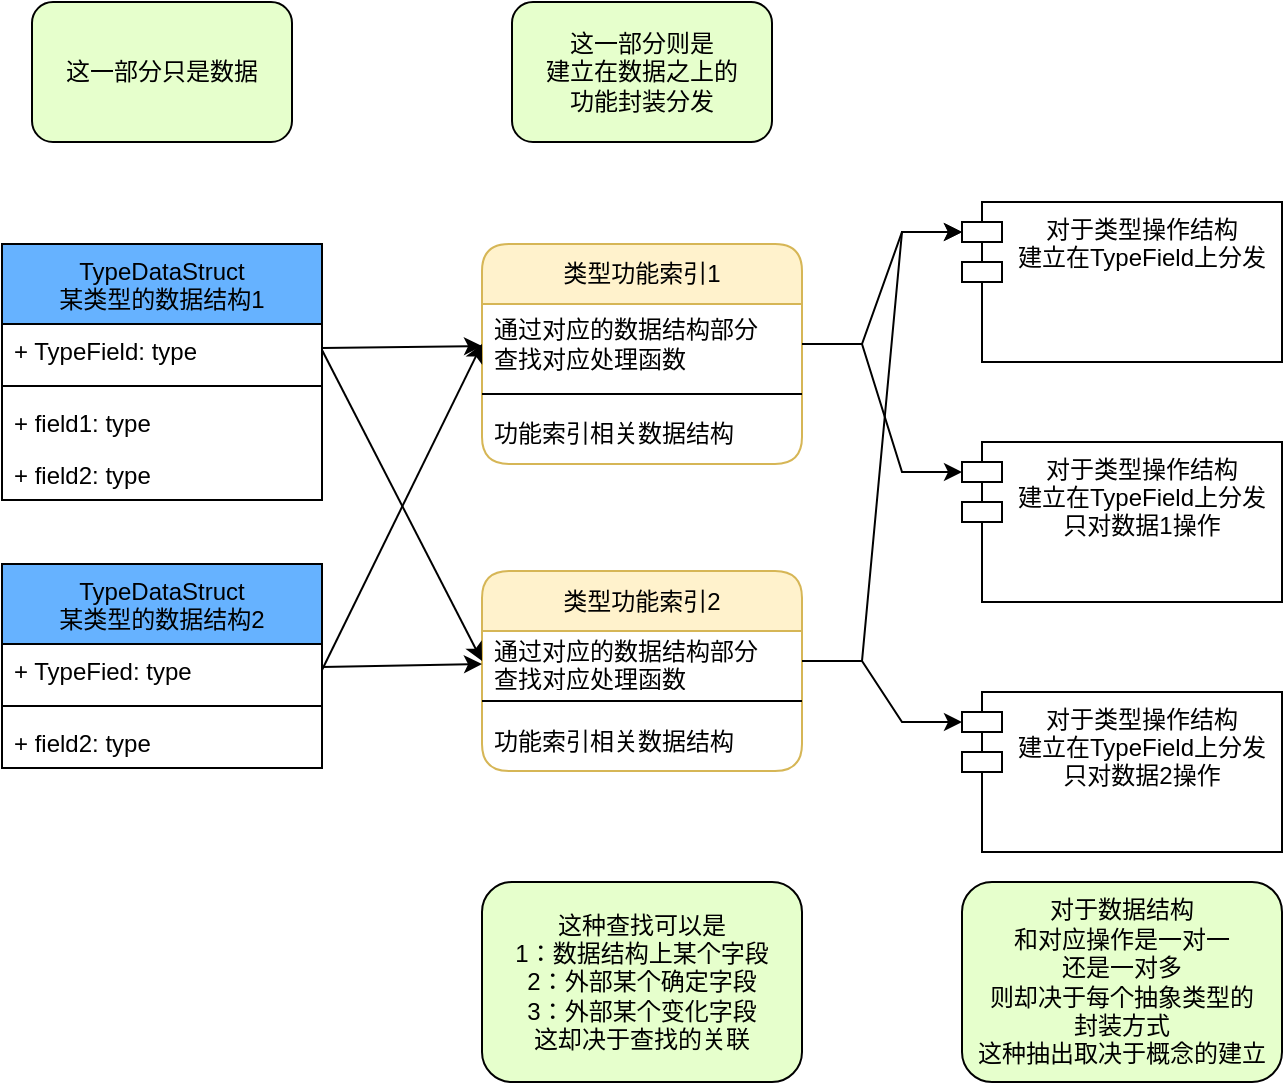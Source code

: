 <mxfile version="21.6.8" type="device">
  <diagram id="eQQDTrtry59XyCWPNwvL" name="第 1 页">
    <mxGraphModel dx="1430" dy="830" grid="1" gridSize="10" guides="1" tooltips="1" connect="1" arrows="1" fold="1" page="1" pageScale="1" pageWidth="827" pageHeight="1169" math="0" shadow="0">
      <root>
        <mxCell id="0" />
        <mxCell id="1" parent="0" />
        <mxCell id="2pMauljGCm3Ui9Wh5JWG-5" value="TypeDataStruct&#xa;某类型的数据结构1" style="swimlane;fontStyle=0;childLayout=stackLayout;horizontal=1;startSize=40;fillColor=#66B2FF;horizontalStack=0;resizeParent=1;resizeParentMax=0;resizeLast=0;collapsible=1;marginBottom=0;" parent="1" vertex="1">
          <mxGeometry x="40" y="321" width="160" height="128" as="geometry" />
        </mxCell>
        <mxCell id="2pMauljGCm3Ui9Wh5JWG-6" value="+ TypeField: type" style="text;strokeColor=none;fillColor=none;align=left;verticalAlign=top;spacingLeft=4;spacingRight=4;overflow=hidden;rotatable=0;points=[[0,0.5],[1,0.5]];portConstraint=eastwest;" parent="2pMauljGCm3Ui9Wh5JWG-5" vertex="1">
          <mxGeometry y="40" width="160" height="26" as="geometry" />
        </mxCell>
        <mxCell id="Z1zpR1xuvJ2_0TW8Awom-9" value="" style="line;strokeWidth=1;html=1;perimeter=backbonePerimeter;points=[];outlineConnect=0;" vertex="1" parent="2pMauljGCm3Ui9Wh5JWG-5">
          <mxGeometry y="66" width="160" height="10" as="geometry" />
        </mxCell>
        <mxCell id="2pMauljGCm3Ui9Wh5JWG-7" value="+ field1: type" style="text;strokeColor=none;fillColor=none;align=left;verticalAlign=top;spacingLeft=4;spacingRight=4;overflow=hidden;rotatable=0;points=[[0,0.5],[1,0.5]];portConstraint=eastwest;" parent="2pMauljGCm3Ui9Wh5JWG-5" vertex="1">
          <mxGeometry y="76" width="160" height="26" as="geometry" />
        </mxCell>
        <mxCell id="2pMauljGCm3Ui9Wh5JWG-8" value="+ field2: type" style="text;strokeColor=none;fillColor=none;align=left;verticalAlign=top;spacingLeft=4;spacingRight=4;overflow=hidden;rotatable=0;points=[[0,0.5],[1,0.5]];portConstraint=eastwest;" parent="2pMauljGCm3Ui9Wh5JWG-5" vertex="1">
          <mxGeometry y="102" width="160" height="26" as="geometry" />
        </mxCell>
        <mxCell id="2pMauljGCm3Ui9Wh5JWG-9" value="对于类型操作结构&#xa;建立在TypeField上分发" style="shape=module;align=left;spacingLeft=20;align=center;verticalAlign=top;" parent="1" vertex="1">
          <mxGeometry x="520" y="300" width="160" height="80" as="geometry" />
        </mxCell>
        <mxCell id="2pMauljGCm3Ui9Wh5JWG-10" value="TypeDataStruct&#xa;某类型的数据结构2" style="swimlane;fontStyle=0;childLayout=stackLayout;horizontal=1;startSize=40;fillColor=#66B2FF;horizontalStack=0;resizeParent=1;resizeParentMax=0;resizeLast=0;collapsible=1;marginBottom=0;" parent="1" vertex="1">
          <mxGeometry x="40" y="481" width="160" height="102" as="geometry" />
        </mxCell>
        <mxCell id="2pMauljGCm3Ui9Wh5JWG-11" value="+ TypeFied: type" style="text;strokeColor=none;fillColor=none;align=left;verticalAlign=top;spacingLeft=4;spacingRight=4;overflow=hidden;rotatable=0;points=[[0,0.5],[1,0.5]];portConstraint=eastwest;" parent="2pMauljGCm3Ui9Wh5JWG-10" vertex="1">
          <mxGeometry y="40" width="160" height="26" as="geometry" />
        </mxCell>
        <mxCell id="Z1zpR1xuvJ2_0TW8Awom-18" value="" style="line;strokeWidth=1;html=1;perimeter=backbonePerimeter;points=[];outlineConnect=0;" vertex="1" parent="2pMauljGCm3Ui9Wh5JWG-10">
          <mxGeometry y="66" width="160" height="10" as="geometry" />
        </mxCell>
        <mxCell id="2pMauljGCm3Ui9Wh5JWG-12" value="+ field2: type" style="text;strokeColor=none;fillColor=none;align=left;verticalAlign=top;spacingLeft=4;spacingRight=4;overflow=hidden;rotatable=0;points=[[0,0.5],[1,0.5]];portConstraint=eastwest;" parent="2pMauljGCm3Ui9Wh5JWG-10" vertex="1">
          <mxGeometry y="76" width="160" height="26" as="geometry" />
        </mxCell>
        <mxCell id="2pMauljGCm3Ui9Wh5JWG-15" value="对于类型操作结构&#xa;建立在TypeField上分发&#xa;只对数据1操作" style="shape=module;align=left;spacingLeft=20;align=center;verticalAlign=top;" parent="1" vertex="1">
          <mxGeometry x="520" y="420" width="160" height="80" as="geometry" />
        </mxCell>
        <mxCell id="2pMauljGCm3Ui9Wh5JWG-16" value="对于类型操作结构&#xa;建立在TypeField上分发&#xa;只对数据2操作" style="shape=module;align=left;spacingLeft=20;align=center;verticalAlign=top;" parent="1" vertex="1">
          <mxGeometry x="520" y="545" width="160" height="80" as="geometry" />
        </mxCell>
        <mxCell id="2pMauljGCm3Ui9Wh5JWG-18" value="这种查找可以是&lt;br&gt;1：数据结构上某个字段&lt;br&gt;2：外部某个确定字段&lt;br&gt;3：外部某个变化字段&lt;br&gt;这却决于查找的关联" style="rounded=1;whiteSpace=wrap;html=1;fillColor=#E6FFCC;" parent="1" vertex="1">
          <mxGeometry x="280" y="640" width="160" height="100" as="geometry" />
        </mxCell>
        <mxCell id="2pMauljGCm3Ui9Wh5JWG-24" value="对于数据结构&lt;br&gt;和对应操作是一对一&lt;br&gt;还是一对多&lt;br&gt;则却决于每个抽象类型的&lt;br&gt;封装方式&lt;br&gt;这种抽出取决于概念的建立" style="rounded=1;whiteSpace=wrap;html=1;fillColor=#E6FFCC;" parent="1" vertex="1">
          <mxGeometry x="520" y="640" width="160" height="100" as="geometry" />
        </mxCell>
        <mxCell id="Z1zpR1xuvJ2_0TW8Awom-2" value="类型功能索引1" style="swimlane;fontStyle=0;childLayout=stackLayout;horizontal=1;startSize=30;horizontalStack=0;resizeParent=1;resizeParentMax=0;resizeLast=0;collapsible=1;marginBottom=0;whiteSpace=wrap;html=1;rounded=1;fillColor=#fff2cc;strokeColor=#d6b656;" vertex="1" parent="1">
          <mxGeometry x="280" y="321" width="160" height="110" as="geometry" />
        </mxCell>
        <mxCell id="Z1zpR1xuvJ2_0TW8Awom-4" value="通过对应的数据结构部分&lt;br style=&quot;border-color: var(--border-color);&quot;&gt;&lt;span style=&quot;&quot;&gt;查找对应处理函数&lt;/span&gt;" style="text;strokeColor=none;fillColor=none;align=left;verticalAlign=middle;spacingLeft=4;spacingRight=4;overflow=hidden;points=[[0,0.5],[1,0.5]];portConstraint=eastwest;rotatable=0;whiteSpace=wrap;html=1;" vertex="1" parent="Z1zpR1xuvJ2_0TW8Awom-2">
          <mxGeometry y="30" width="160" height="40" as="geometry" />
        </mxCell>
        <mxCell id="Z1zpR1xuvJ2_0TW8Awom-7" value="" style="line;strokeWidth=1;html=1;perimeter=backbonePerimeter;points=[];outlineConnect=0;" vertex="1" parent="Z1zpR1xuvJ2_0TW8Awom-2">
          <mxGeometry y="70" width="160" height="10" as="geometry" />
        </mxCell>
        <mxCell id="Z1zpR1xuvJ2_0TW8Awom-5" value="功能索引相关数据结构" style="text;strokeColor=none;fillColor=none;align=left;verticalAlign=middle;spacingLeft=4;spacingRight=4;overflow=hidden;points=[[0,0.5],[1,0.5]];portConstraint=eastwest;rotatable=0;whiteSpace=wrap;html=1;" vertex="1" parent="Z1zpR1xuvJ2_0TW8Awom-2">
          <mxGeometry y="80" width="160" height="30" as="geometry" />
        </mxCell>
        <mxCell id="Z1zpR1xuvJ2_0TW8Awom-13" value="类型功能索引2" style="swimlane;fontStyle=0;childLayout=stackLayout;horizontal=1;startSize=30;horizontalStack=0;resizeParent=1;resizeParentMax=0;resizeLast=0;collapsible=1;marginBottom=0;whiteSpace=wrap;html=1;rounded=1;fillColor=#fff2cc;strokeColor=#d6b656;" vertex="1" parent="1">
          <mxGeometry x="280" y="484.5" width="160" height="100" as="geometry" />
        </mxCell>
        <mxCell id="Z1zpR1xuvJ2_0TW8Awom-14" value="通过对应的数据结构部分&lt;br style=&quot;border-color: var(--border-color);&quot;&gt;&lt;span style=&quot;&quot;&gt;查找对应处理函数&lt;/span&gt;" style="text;strokeColor=none;fillColor=none;align=left;verticalAlign=middle;spacingLeft=4;spacingRight=4;overflow=hidden;points=[[0,0.5],[1,0.5]];portConstraint=eastwest;rotatable=0;whiteSpace=wrap;html=1;" vertex="1" parent="Z1zpR1xuvJ2_0TW8Awom-13">
          <mxGeometry y="30" width="160" height="30" as="geometry" />
        </mxCell>
        <mxCell id="Z1zpR1xuvJ2_0TW8Awom-15" value="" style="line;strokeWidth=1;html=1;perimeter=backbonePerimeter;points=[];outlineConnect=0;" vertex="1" parent="Z1zpR1xuvJ2_0TW8Awom-13">
          <mxGeometry y="60" width="160" height="10" as="geometry" />
        </mxCell>
        <mxCell id="Z1zpR1xuvJ2_0TW8Awom-16" value="功能索引相关数据结构" style="text;strokeColor=none;fillColor=none;align=left;verticalAlign=middle;spacingLeft=4;spacingRight=4;overflow=hidden;points=[[0,0.5],[1,0.5]];portConstraint=eastwest;rotatable=0;whiteSpace=wrap;html=1;" vertex="1" parent="Z1zpR1xuvJ2_0TW8Awom-13">
          <mxGeometry y="70" width="160" height="30" as="geometry" />
        </mxCell>
        <mxCell id="Z1zpR1xuvJ2_0TW8Awom-21" style="edgeStyle=entityRelationEdgeStyle;rounded=0;orthogonalLoop=1;jettySize=auto;html=1;entryX=0;entryY=0;entryDx=0;entryDy=15;entryPerimeter=0;" edge="1" parent="1" source="Z1zpR1xuvJ2_0TW8Awom-4" target="2pMauljGCm3Ui9Wh5JWG-9">
          <mxGeometry relative="1" as="geometry" />
        </mxCell>
        <mxCell id="Z1zpR1xuvJ2_0TW8Awom-23" value="这一部分只是数据" style="rounded=1;whiteSpace=wrap;html=1;fillColor=#E6FFCC;" vertex="1" parent="1">
          <mxGeometry x="55" y="200" width="130" height="70" as="geometry" />
        </mxCell>
        <mxCell id="Z1zpR1xuvJ2_0TW8Awom-24" value="这一部分则是&lt;br&gt;建立在数据之上的&lt;br&gt;功能封装分发" style="rounded=1;whiteSpace=wrap;html=1;fillColor=#E6FFCC;" vertex="1" parent="1">
          <mxGeometry x="295" y="200" width="130" height="70" as="geometry" />
        </mxCell>
        <mxCell id="Z1zpR1xuvJ2_0TW8Awom-26" style="edgeStyle=entityRelationEdgeStyle;rounded=0;orthogonalLoop=1;jettySize=auto;html=1;entryX=0;entryY=0;entryDx=0;entryDy=15;entryPerimeter=0;" edge="1" parent="1" source="Z1zpR1xuvJ2_0TW8Awom-4" target="2pMauljGCm3Ui9Wh5JWG-15">
          <mxGeometry relative="1" as="geometry" />
        </mxCell>
        <mxCell id="Z1zpR1xuvJ2_0TW8Awom-27" style="edgeStyle=entityRelationEdgeStyle;rounded=0;orthogonalLoop=1;jettySize=auto;html=1;entryX=0;entryY=0;entryDx=0;entryDy=15;entryPerimeter=0;" edge="1" parent="1" source="Z1zpR1xuvJ2_0TW8Awom-14" target="2pMauljGCm3Ui9Wh5JWG-9">
          <mxGeometry relative="1" as="geometry" />
        </mxCell>
        <mxCell id="Z1zpR1xuvJ2_0TW8Awom-28" style="edgeStyle=entityRelationEdgeStyle;rounded=0;orthogonalLoop=1;jettySize=auto;html=1;entryX=0;entryY=0;entryDx=0;entryDy=15;entryPerimeter=0;" edge="1" parent="1" source="Z1zpR1xuvJ2_0TW8Awom-14" target="2pMauljGCm3Ui9Wh5JWG-16">
          <mxGeometry relative="1" as="geometry" />
        </mxCell>
        <mxCell id="Z1zpR1xuvJ2_0TW8Awom-29" style="rounded=0;orthogonalLoop=1;jettySize=auto;html=1;" edge="1" parent="1" source="2pMauljGCm3Ui9Wh5JWG-6" target="Z1zpR1xuvJ2_0TW8Awom-4">
          <mxGeometry relative="1" as="geometry" />
        </mxCell>
        <mxCell id="Z1zpR1xuvJ2_0TW8Awom-30" style="rounded=0;orthogonalLoop=1;jettySize=auto;html=1;strokeColor=default;exitX=1;exitY=0.5;exitDx=0;exitDy=0;entryX=0;entryY=0.5;entryDx=0;entryDy=0;" edge="1" parent="1" source="2pMauljGCm3Ui9Wh5JWG-11" target="Z1zpR1xuvJ2_0TW8Awom-4">
          <mxGeometry relative="1" as="geometry" />
        </mxCell>
        <mxCell id="Z1zpR1xuvJ2_0TW8Awom-31" style="rounded=0;orthogonalLoop=1;jettySize=auto;html=1;exitX=1;exitY=0.5;exitDx=0;exitDy=0;entryX=0;entryY=0.5;entryDx=0;entryDy=0;" edge="1" parent="1" source="2pMauljGCm3Ui9Wh5JWG-6" target="Z1zpR1xuvJ2_0TW8Awom-14">
          <mxGeometry relative="1" as="geometry" />
        </mxCell>
        <mxCell id="Z1zpR1xuvJ2_0TW8Awom-32" style="rounded=0;orthogonalLoop=1;jettySize=auto;html=1;" edge="1" parent="1" source="2pMauljGCm3Ui9Wh5JWG-11" target="Z1zpR1xuvJ2_0TW8Awom-14">
          <mxGeometry relative="1" as="geometry" />
        </mxCell>
      </root>
    </mxGraphModel>
  </diagram>
</mxfile>
